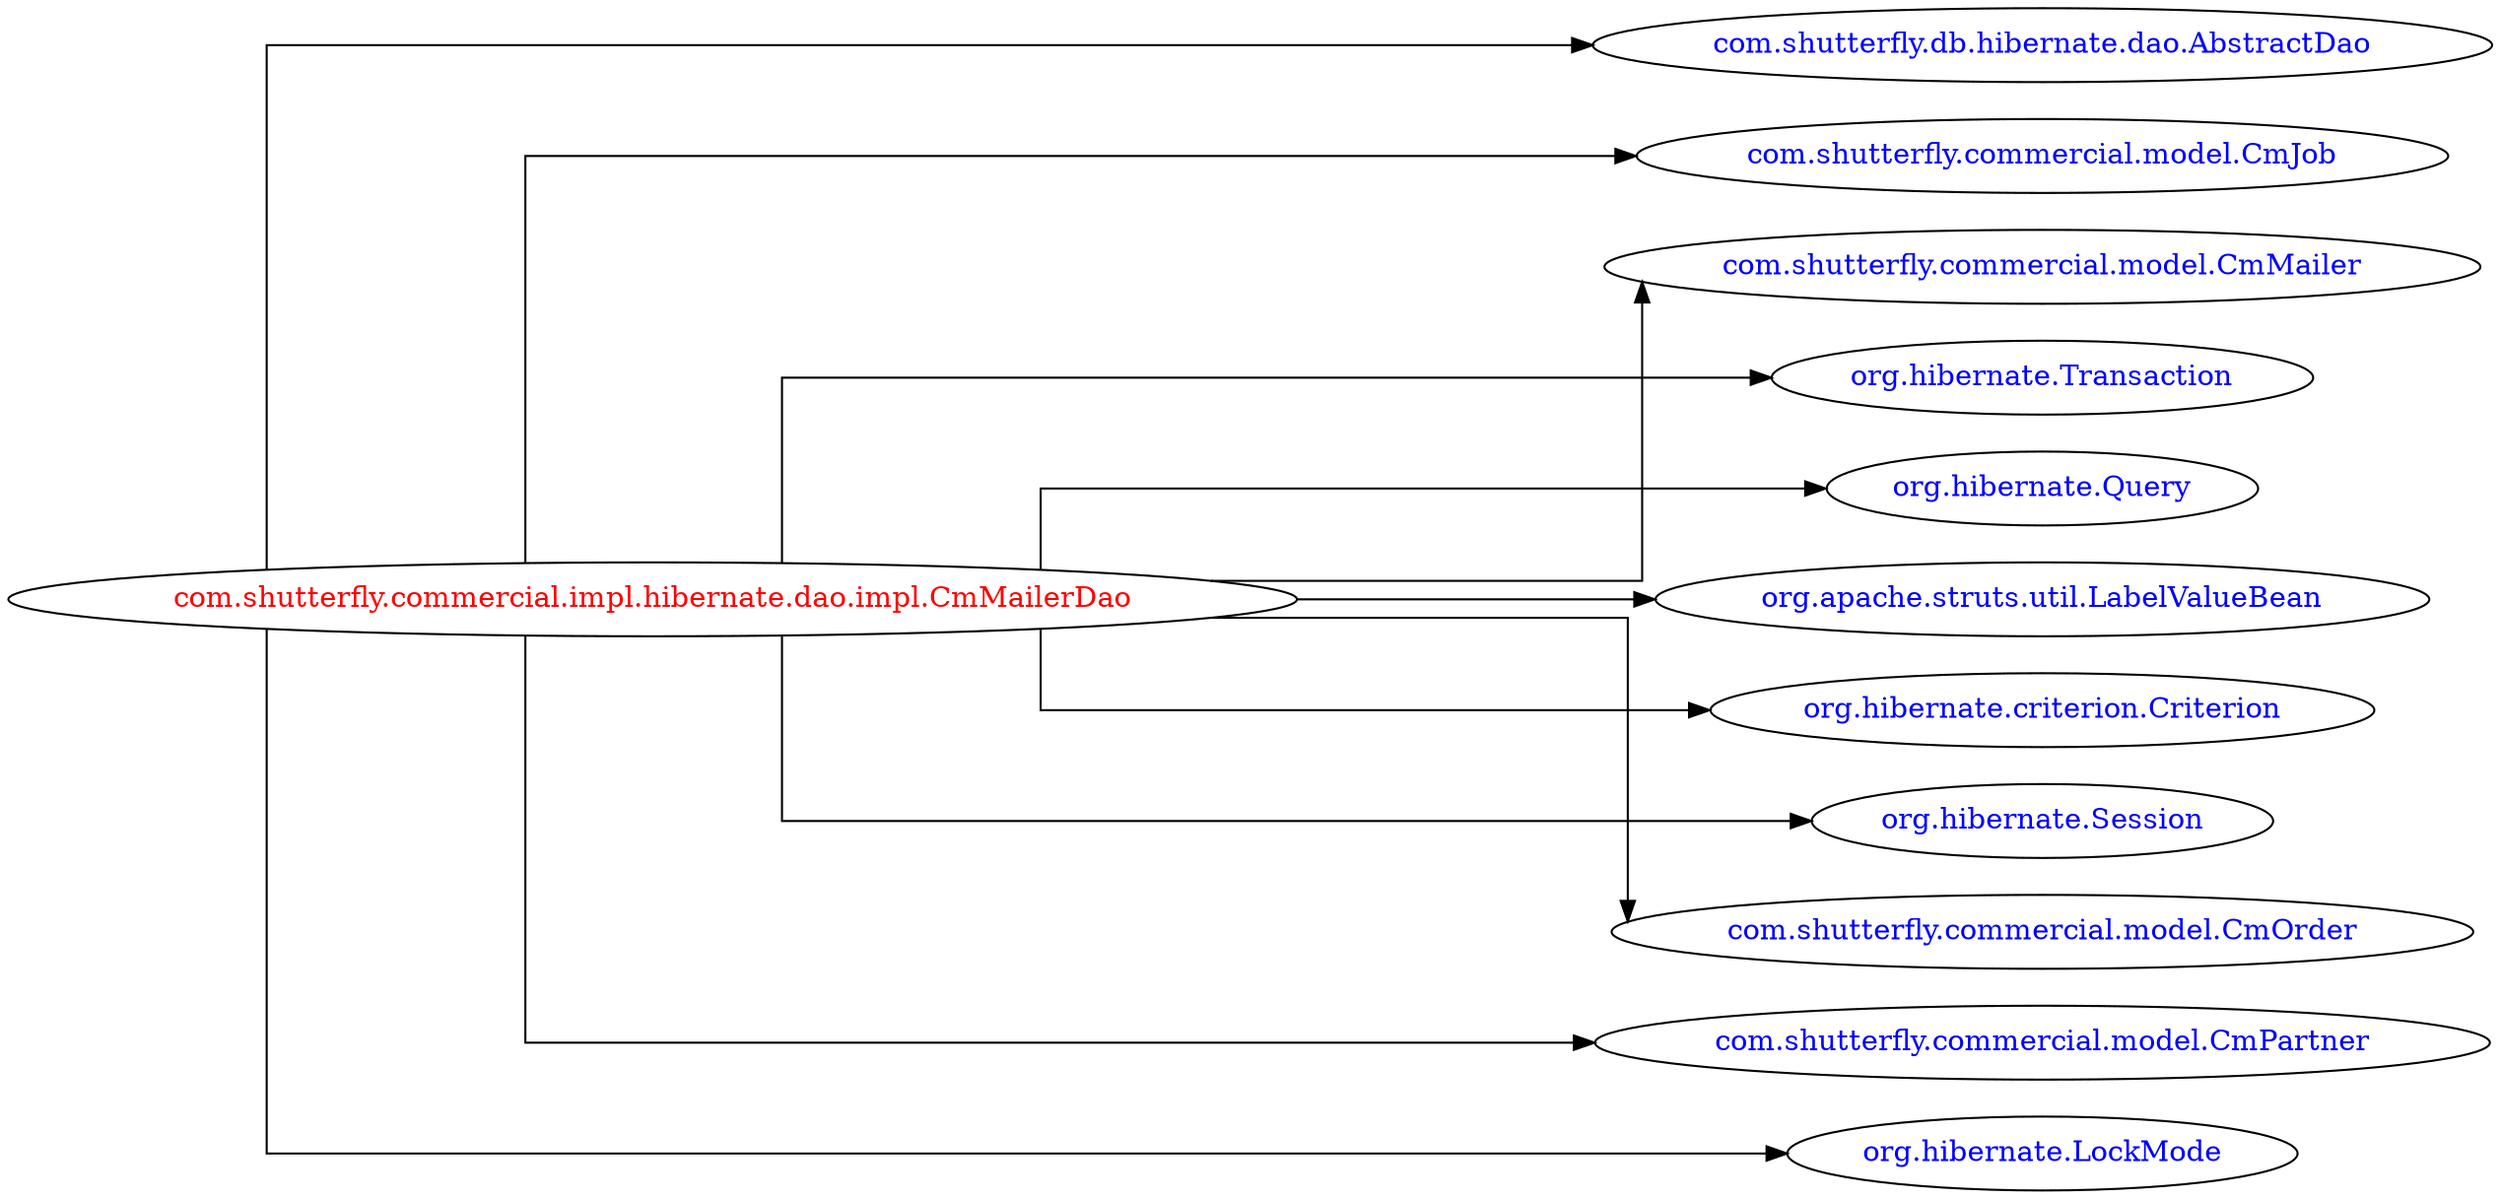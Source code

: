 digraph dependencyGraph {
 concentrate=true;
 ranksep="2.0";
 rankdir="LR"; 
 splines="ortho";
"com.shutterfly.commercial.impl.hibernate.dao.impl.CmMailerDao" [fontcolor="red"];
"com.shutterfly.db.hibernate.dao.AbstractDao" [ fontcolor="blue" ];
"com.shutterfly.commercial.impl.hibernate.dao.impl.CmMailerDao"->"com.shutterfly.db.hibernate.dao.AbstractDao";
"com.shutterfly.commercial.model.CmJob" [ fontcolor="blue" ];
"com.shutterfly.commercial.impl.hibernate.dao.impl.CmMailerDao"->"com.shutterfly.commercial.model.CmJob";
"com.shutterfly.commercial.model.CmMailer" [ fontcolor="blue" ];
"com.shutterfly.commercial.impl.hibernate.dao.impl.CmMailerDao"->"com.shutterfly.commercial.model.CmMailer";
"org.hibernate.Transaction" [ fontcolor="blue" ];
"com.shutterfly.commercial.impl.hibernate.dao.impl.CmMailerDao"->"org.hibernate.Transaction";
"org.hibernate.Query" [ fontcolor="blue" ];
"com.shutterfly.commercial.impl.hibernate.dao.impl.CmMailerDao"->"org.hibernate.Query";
"org.apache.struts.util.LabelValueBean" [ fontcolor="blue" ];
"com.shutterfly.commercial.impl.hibernate.dao.impl.CmMailerDao"->"org.apache.struts.util.LabelValueBean";
"org.hibernate.criterion.Criterion" [ fontcolor="blue" ];
"com.shutterfly.commercial.impl.hibernate.dao.impl.CmMailerDao"->"org.hibernate.criterion.Criterion";
"org.hibernate.Session" [ fontcolor="blue" ];
"com.shutterfly.commercial.impl.hibernate.dao.impl.CmMailerDao"->"org.hibernate.Session";
"com.shutterfly.commercial.model.CmOrder" [ fontcolor="blue" ];
"com.shutterfly.commercial.impl.hibernate.dao.impl.CmMailerDao"->"com.shutterfly.commercial.model.CmOrder";
"com.shutterfly.commercial.model.CmPartner" [ fontcolor="blue" ];
"com.shutterfly.commercial.impl.hibernate.dao.impl.CmMailerDao"->"com.shutterfly.commercial.model.CmPartner";
"org.hibernate.LockMode" [ fontcolor="blue" ];
"com.shutterfly.commercial.impl.hibernate.dao.impl.CmMailerDao"->"org.hibernate.LockMode";
}